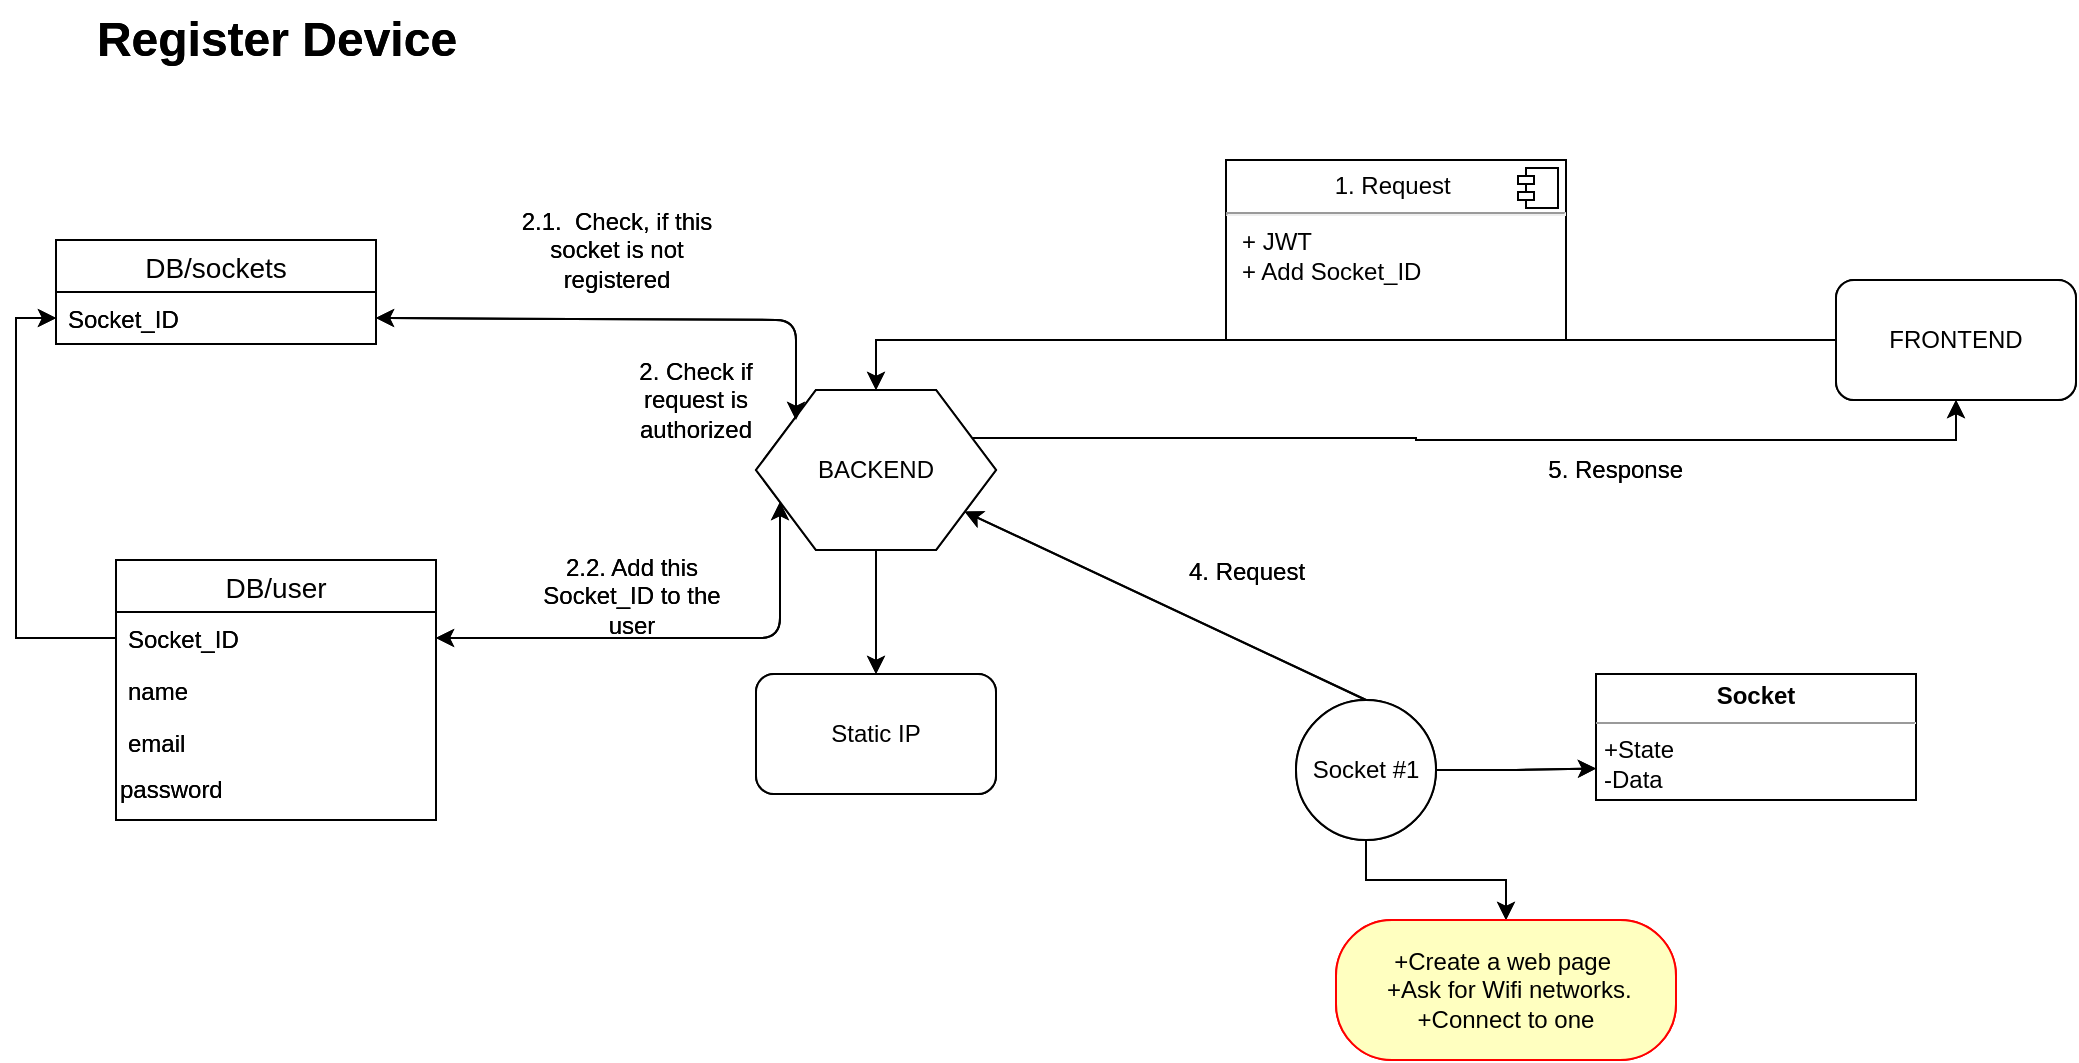 <mxfile version="12.9.10" type="device"><diagram id="vMaHIlvY-xyEGGSRla67" name="Page-1"><mxGraphModel dx="2031" dy="1019" grid="1" gridSize="10" guides="1" tooltips="1" connect="1" arrows="1" fold="1" page="1" pageScale="1" pageWidth="583" pageHeight="413" math="0" shadow="0"><root><mxCell id="0"/><mxCell id="1" parent="0"/><mxCell id="9El5QlsPszj6BNCbhm_Y-192" value="Register Device" style="text;strokeColor=none;fillColor=none;html=1;fontSize=24;fontStyle=1;verticalAlign=middle;align=center;" vertex="1" parent="1"><mxGeometry x="160" y="60" width="100" height="40" as="geometry"/></mxCell><mxCell id="9El5QlsPszj6BNCbhm_Y-193" style="edgeStyle=orthogonalEdgeStyle;rounded=0;orthogonalLoop=1;jettySize=auto;html=1;exitX=1;exitY=0.25;exitDx=0;exitDy=0;entryX=0.5;entryY=1;entryDx=0;entryDy=0;" edge="1" parent="1" source="9El5QlsPszj6BNCbhm_Y-196" target="9El5QlsPszj6BNCbhm_Y-198"><mxGeometry relative="1" as="geometry"><Array as="points"><mxPoint x="780" y="279"/><mxPoint x="780" y="280"/><mxPoint x="1050" y="280"/></Array></mxGeometry></mxCell><mxCell id="9El5QlsPszj6BNCbhm_Y-194" value="5. Response&amp;nbsp;" style="text;html=1;align=center;verticalAlign=middle;resizable=0;points=[];" vertex="1" connectable="0" parent="9El5QlsPszj6BNCbhm_Y-193"><mxGeometry x="0.05" y="1" relative="1" as="geometry"><mxPoint x="53.83" y="16" as="offset"/></mxGeometry></mxCell><mxCell id="9El5QlsPszj6BNCbhm_Y-230" style="edgeStyle=orthogonalEdgeStyle;rounded=0;orthogonalLoop=1;jettySize=auto;html=1;exitX=0.5;exitY=1;exitDx=0;exitDy=0;entryX=0.5;entryY=0;entryDx=0;entryDy=0;" edge="1" parent="1" source="9El5QlsPszj6BNCbhm_Y-196" target="9El5QlsPszj6BNCbhm_Y-231"><mxGeometry relative="1" as="geometry"><mxPoint x="509.69" y="380" as="targetPoint"/></mxGeometry></mxCell><mxCell id="9El5QlsPszj6BNCbhm_Y-196" value="BACKEND" style="shape=hexagon;perimeter=hexagonPerimeter2;whiteSpace=wrap;html=1;" vertex="1" parent="1"><mxGeometry x="450" y="255" width="120" height="80" as="geometry"/></mxCell><mxCell id="9El5QlsPszj6BNCbhm_Y-197" style="edgeStyle=orthogonalEdgeStyle;rounded=0;orthogonalLoop=1;jettySize=auto;html=1;entryX=0.5;entryY=0;entryDx=0;entryDy=0;" edge="1" parent="1" source="9El5QlsPszj6BNCbhm_Y-198" target="9El5QlsPszj6BNCbhm_Y-196"><mxGeometry relative="1" as="geometry"/></mxCell><mxCell id="9El5QlsPszj6BNCbhm_Y-198" value="FRONTEND" style="rounded=1;whiteSpace=wrap;html=1;" vertex="1" parent="1"><mxGeometry x="990" y="200" width="120" height="60" as="geometry"/></mxCell><mxCell id="9El5QlsPszj6BNCbhm_Y-199" style="edgeStyle=orthogonalEdgeStyle;rounded=0;orthogonalLoop=1;jettySize=auto;html=1;entryX=0;entryY=0.5;entryDx=0;entryDy=0;" edge="1" parent="1" source="9El5QlsPszj6BNCbhm_Y-217" target="9El5QlsPszj6BNCbhm_Y-222"><mxGeometry relative="1" as="geometry"/></mxCell><mxCell id="9El5QlsPszj6BNCbhm_Y-200" value="" style="endArrow=classic;startArrow=classic;html=1;entryX=1;entryY=1;entryDx=0;entryDy=0;exitX=1;exitY=0.5;exitDx=0;exitDy=0;" edge="1" parent="1" source="9El5QlsPszj6BNCbhm_Y-222" target="9El5QlsPszj6BNCbhm_Y-213"><mxGeometry width="50" height="50" relative="1" as="geometry"><mxPoint x="410" y="420" as="sourcePoint"/><mxPoint x="460" y="370" as="targetPoint"/><Array as="points"><mxPoint x="470" y="220"/></Array></mxGeometry></mxCell><mxCell id="9El5QlsPszj6BNCbhm_Y-201" value="2.1.&amp;nbsp; Check, if this socket is not registered" style="text;html=1;strokeColor=none;fillColor=none;align=center;verticalAlign=middle;whiteSpace=wrap;rounded=0;" vertex="1" parent="1"><mxGeometry x="317.5" y="175" width="125" height="20" as="geometry"/></mxCell><mxCell id="9El5QlsPszj6BNCbhm_Y-202" value="&lt;p style=&quot;margin: 0px ; margin-top: 6px ; text-align: center&quot;&gt;1. Request&amp;nbsp;&lt;br&gt;&lt;/p&gt;&lt;hr&gt;&lt;p style=&quot;margin: 0px ; margin-left: 8px&quot;&gt;&lt;span&gt;+ JWT&lt;/span&gt;&lt;br&gt;&lt;/p&gt;&lt;p style=&quot;margin: 0px ; margin-left: 8px&quot;&gt;&lt;span&gt;+ Add Socket_ID&lt;/span&gt;&lt;/p&gt;" style="align=left;overflow=fill;html=1;dropTarget=0;" vertex="1" parent="1"><mxGeometry x="685" y="140" width="170" height="90" as="geometry"/></mxCell><mxCell id="9El5QlsPszj6BNCbhm_Y-203" value="" style="shape=component;jettyWidth=8;jettyHeight=4;" vertex="1" parent="9El5QlsPszj6BNCbhm_Y-202"><mxGeometry x="1" width="20" height="20" relative="1" as="geometry"><mxPoint x="-24" y="4" as="offset"/></mxGeometry></mxCell><mxCell id="9El5QlsPszj6BNCbhm_Y-204" style="edgeStyle=orthogonalEdgeStyle;rounded=0;orthogonalLoop=1;jettySize=auto;html=1;exitX=1;exitY=0.5;exitDx=0;exitDy=0;entryX=0;entryY=0.75;entryDx=0;entryDy=0;" edge="1" parent="1" source="9El5QlsPszj6BNCbhm_Y-206" target="9El5QlsPszj6BNCbhm_Y-215"><mxGeometry relative="1" as="geometry"><mxPoint x="980" y="470" as="targetPoint"/></mxGeometry></mxCell><mxCell id="9El5QlsPszj6BNCbhm_Y-205" style="edgeStyle=orthogonalEdgeStyle;rounded=0;orthogonalLoop=1;jettySize=auto;html=1;" edge="1" parent="1" source="9El5QlsPszj6BNCbhm_Y-206" target="9El5QlsPszj6BNCbhm_Y-229"><mxGeometry relative="1" as="geometry"/></mxCell><mxCell id="9El5QlsPszj6BNCbhm_Y-206" value="Socket #1" style="ellipse;whiteSpace=wrap;html=1;aspect=fixed;" vertex="1" parent="1"><mxGeometry x="720" y="410" width="70" height="70" as="geometry"/></mxCell><mxCell id="9El5QlsPszj6BNCbhm_Y-211" value="" style="endArrow=classic;html=1;exitX=0.5;exitY=0;exitDx=0;exitDy=0;" edge="1" parent="1" source="9El5QlsPszj6BNCbhm_Y-206" target="9El5QlsPszj6BNCbhm_Y-196"><mxGeometry width="50" height="50" relative="1" as="geometry"><mxPoint x="870" y="430" as="sourcePoint"/><mxPoint x="810" y="380" as="targetPoint"/></mxGeometry></mxCell><mxCell id="9El5QlsPszj6BNCbhm_Y-212" value="4. Request" style="text;html=1;align=center;verticalAlign=middle;resizable=0;points=[];autosize=1;" vertex="1" parent="1"><mxGeometry x="660" y="336" width="70" height="20" as="geometry"/></mxCell><mxCell id="9El5QlsPszj6BNCbhm_Y-213" value="2. Check if request is authorized" style="text;html=1;strokeColor=none;fillColor=none;align=center;verticalAlign=middle;whiteSpace=wrap;rounded=0;" vertex="1" parent="1"><mxGeometry x="370" y="250" width="100" height="20" as="geometry"/></mxCell><mxCell id="9El5QlsPszj6BNCbhm_Y-215" value="&lt;p style=&quot;margin: 0px ; margin-top: 4px ; text-align: center&quot;&gt;&lt;b&gt;Socket&lt;/b&gt;&lt;/p&gt;&lt;hr size=&quot;1&quot;&gt;&lt;p style=&quot;margin: 0px ; margin-left: 4px&quot;&gt;+State&lt;/p&gt;&lt;p style=&quot;margin: 0px ; margin-left: 4px&quot;&gt;-Data&lt;/p&gt;" style="verticalAlign=top;align=left;overflow=fill;fontSize=12;fontFamily=Helvetica;html=1;" vertex="1" parent="1"><mxGeometry x="870" y="397" width="160" height="63" as="geometry"/></mxCell><mxCell id="9El5QlsPszj6BNCbhm_Y-225" value="" style="endArrow=classic;startArrow=classic;html=1;entryX=0;entryY=0.75;entryDx=0;entryDy=0;exitX=1;exitY=0.5;exitDx=0;exitDy=0;" edge="1" parent="1" source="9El5QlsPszj6BNCbhm_Y-217" target="9El5QlsPszj6BNCbhm_Y-196"><mxGeometry width="50" height="50" relative="1" as="geometry"><mxPoint x="360" y="410" as="sourcePoint"/><mxPoint x="410" y="360" as="targetPoint"/><Array as="points"><mxPoint x="462" y="379"/></Array></mxGeometry></mxCell><mxCell id="9El5QlsPszj6BNCbhm_Y-226" value="2.2. Add this Socket_ID to the user" style="text;html=1;strokeColor=none;fillColor=none;align=center;verticalAlign=middle;whiteSpace=wrap;rounded=0;" vertex="1" parent="1"><mxGeometry x="332.5" y="335" width="110" height="45" as="geometry"/></mxCell><mxCell id="9El5QlsPszj6BNCbhm_Y-229" value="+Create a web page&amp;nbsp;&lt;br&gt;&amp;nbsp;+Ask for Wifi networks. &lt;br&gt;+Connect to one" style="rounded=1;whiteSpace=wrap;html=1;arcSize=40;fontColor=#000000;fillColor=#ffffc0;strokeColor=#ff0000;" vertex="1" parent="1"><mxGeometry x="740" y="520" width="170" height="70" as="geometry"/></mxCell><mxCell id="9El5QlsPszj6BNCbhm_Y-231" value="Static IP" style="rounded=1;whiteSpace=wrap;html=1;" vertex="1" parent="1"><mxGeometry x="450" y="397" width="120" height="60" as="geometry"/></mxCell><mxCell id="9El5QlsPszj6BNCbhm_Y-324" value="Register Device" style="text;strokeColor=none;fillColor=none;html=1;fontSize=24;fontStyle=1;verticalAlign=middle;align=center;" vertex="1" parent="1"><mxGeometry x="160" y="60" width="100" height="40" as="geometry"/></mxCell><mxCell id="9El5QlsPszj6BNCbhm_Y-325" style="edgeStyle=orthogonalEdgeStyle;rounded=0;orthogonalLoop=1;jettySize=auto;html=1;exitX=1;exitY=0.25;exitDx=0;exitDy=0;entryX=0.5;entryY=1;entryDx=0;entryDy=0;" edge="1" parent="1" source="9El5QlsPszj6BNCbhm_Y-328" target="9El5QlsPszj6BNCbhm_Y-330"><mxGeometry relative="1" as="geometry"><Array as="points"><mxPoint x="780" y="279"/><mxPoint x="780" y="280"/><mxPoint x="1050" y="280"/></Array></mxGeometry></mxCell><mxCell id="9El5QlsPszj6BNCbhm_Y-326" value="5. Response&amp;nbsp;" style="text;html=1;align=center;verticalAlign=middle;resizable=0;points=[];" vertex="1" connectable="0" parent="9El5QlsPszj6BNCbhm_Y-325"><mxGeometry x="0.05" y="1" relative="1" as="geometry"><mxPoint x="53.83" y="16" as="offset"/></mxGeometry></mxCell><mxCell id="9El5QlsPszj6BNCbhm_Y-327" style="edgeStyle=orthogonalEdgeStyle;rounded=0;orthogonalLoop=1;jettySize=auto;html=1;exitX=0.5;exitY=1;exitDx=0;exitDy=0;entryX=0.5;entryY=0;entryDx=0;entryDy=0;" edge="1" parent="1" source="9El5QlsPszj6BNCbhm_Y-328" target="9El5QlsPszj6BNCbhm_Y-353"><mxGeometry relative="1" as="geometry"><mxPoint x="509.69" y="380" as="targetPoint"/></mxGeometry></mxCell><mxCell id="9El5QlsPszj6BNCbhm_Y-328" value="BACKEND" style="shape=hexagon;perimeter=hexagonPerimeter2;whiteSpace=wrap;html=1;" vertex="1" parent="1"><mxGeometry x="450" y="255" width="120" height="80" as="geometry"/></mxCell><mxCell id="9El5QlsPszj6BNCbhm_Y-329" style="edgeStyle=orthogonalEdgeStyle;rounded=0;orthogonalLoop=1;jettySize=auto;html=1;entryX=0.5;entryY=0;entryDx=0;entryDy=0;" edge="1" parent="1" source="9El5QlsPszj6BNCbhm_Y-330" target="9El5QlsPszj6BNCbhm_Y-328"><mxGeometry relative="1" as="geometry"/></mxCell><mxCell id="9El5QlsPszj6BNCbhm_Y-330" value="FRONTEND" style="rounded=1;whiteSpace=wrap;html=1;" vertex="1" parent="1"><mxGeometry x="990" y="200" width="120" height="60" as="geometry"/></mxCell><mxCell id="9El5QlsPszj6BNCbhm_Y-331" style="edgeStyle=orthogonalEdgeStyle;rounded=0;orthogonalLoop=1;jettySize=auto;html=1;entryX=0;entryY=0.5;entryDx=0;entryDy=0;" edge="1" parent="1" source="9El5QlsPszj6BNCbhm_Y-347" target="9El5QlsPszj6BNCbhm_Y-352"><mxGeometry relative="1" as="geometry"/></mxCell><mxCell id="9El5QlsPszj6BNCbhm_Y-332" value="" style="endArrow=classic;startArrow=classic;html=1;entryX=1;entryY=1;entryDx=0;entryDy=0;exitX=1;exitY=0.5;exitDx=0;exitDy=0;" edge="1" parent="1" source="9El5QlsPszj6BNCbhm_Y-352" target="9El5QlsPszj6BNCbhm_Y-341"><mxGeometry width="50" height="50" relative="1" as="geometry"><mxPoint x="410" y="420" as="sourcePoint"/><mxPoint x="460" y="370" as="targetPoint"/><Array as="points"><mxPoint x="470" y="220"/></Array></mxGeometry></mxCell><mxCell id="9El5QlsPszj6BNCbhm_Y-333" value="2.1.&amp;nbsp; Check, if this socket is not registered" style="text;html=1;strokeColor=none;fillColor=none;align=center;verticalAlign=middle;whiteSpace=wrap;rounded=0;" vertex="1" parent="1"><mxGeometry x="317.5" y="175" width="125" height="20" as="geometry"/></mxCell><mxCell id="9El5QlsPszj6BNCbhm_Y-334" value="&lt;p style=&quot;margin: 0px ; margin-top: 6px ; text-align: center&quot;&gt;1. Request&amp;nbsp;&lt;br&gt;&lt;/p&gt;&lt;hr&gt;&lt;p style=&quot;margin: 0px ; margin-left: 8px&quot;&gt;&lt;span&gt;+ JWT&lt;/span&gt;&lt;br&gt;&lt;/p&gt;&lt;p style=&quot;margin: 0px ; margin-left: 8px&quot;&gt;&lt;span&gt;+ Add Socket_ID&lt;/span&gt;&lt;/p&gt;" style="align=left;overflow=fill;html=1;dropTarget=0;" vertex="1" parent="1"><mxGeometry x="685" y="140" width="170" height="90" as="geometry"/></mxCell><mxCell id="9El5QlsPszj6BNCbhm_Y-335" value="" style="shape=component;jettyWidth=8;jettyHeight=4;" vertex="1" parent="9El5QlsPszj6BNCbhm_Y-334"><mxGeometry x="1" width="20" height="20" relative="1" as="geometry"><mxPoint x="-24" y="4" as="offset"/></mxGeometry></mxCell><mxCell id="9El5QlsPszj6BNCbhm_Y-336" style="edgeStyle=orthogonalEdgeStyle;rounded=0;orthogonalLoop=1;jettySize=auto;html=1;exitX=1;exitY=0.5;exitDx=0;exitDy=0;entryX=0;entryY=0.75;entryDx=0;entryDy=0;" edge="1" parent="1" source="9El5QlsPszj6BNCbhm_Y-338" target="9El5QlsPszj6BNCbhm_Y-342"><mxGeometry relative="1" as="geometry"><mxPoint x="980" y="470" as="targetPoint"/></mxGeometry></mxCell><mxCell id="9El5QlsPszj6BNCbhm_Y-337" style="edgeStyle=orthogonalEdgeStyle;rounded=0;orthogonalLoop=1;jettySize=auto;html=1;" edge="1" parent="1" source="9El5QlsPszj6BNCbhm_Y-338" target="9El5QlsPszj6BNCbhm_Y-345"><mxGeometry relative="1" as="geometry"/></mxCell><mxCell id="9El5QlsPszj6BNCbhm_Y-338" value="Socket #1" style="ellipse;whiteSpace=wrap;html=1;aspect=fixed;" vertex="1" parent="1"><mxGeometry x="720" y="410" width="70" height="70" as="geometry"/></mxCell><mxCell id="9El5QlsPszj6BNCbhm_Y-339" value="" style="endArrow=classic;html=1;exitX=0.5;exitY=0;exitDx=0;exitDy=0;" edge="1" parent="1" source="9El5QlsPszj6BNCbhm_Y-338" target="9El5QlsPszj6BNCbhm_Y-328"><mxGeometry width="50" height="50" relative="1" as="geometry"><mxPoint x="870" y="430" as="sourcePoint"/><mxPoint x="810" y="380" as="targetPoint"/></mxGeometry></mxCell><mxCell id="9El5QlsPszj6BNCbhm_Y-340" value="4. Request" style="text;html=1;align=center;verticalAlign=middle;resizable=0;points=[];autosize=1;" vertex="1" parent="1"><mxGeometry x="660" y="336" width="70" height="20" as="geometry"/></mxCell><mxCell id="9El5QlsPszj6BNCbhm_Y-341" value="2. Check if request is authorized" style="text;html=1;strokeColor=none;fillColor=none;align=center;verticalAlign=middle;whiteSpace=wrap;rounded=0;" vertex="1" parent="1"><mxGeometry x="370" y="250" width="100" height="20" as="geometry"/></mxCell><mxCell id="9El5QlsPszj6BNCbhm_Y-342" value="&lt;p style=&quot;margin: 0px ; margin-top: 4px ; text-align: center&quot;&gt;&lt;b&gt;Socket&lt;/b&gt;&lt;/p&gt;&lt;hr size=&quot;1&quot;&gt;&lt;p style=&quot;margin: 0px ; margin-left: 4px&quot;&gt;+State&lt;/p&gt;&lt;p style=&quot;margin: 0px ; margin-left: 4px&quot;&gt;-Data&lt;/p&gt;" style="verticalAlign=top;align=left;overflow=fill;fontSize=12;fontFamily=Helvetica;html=1;" vertex="1" parent="1"><mxGeometry x="870" y="397" width="160" height="63" as="geometry"/></mxCell><mxCell id="9El5QlsPszj6BNCbhm_Y-343" value="" style="endArrow=classic;startArrow=classic;html=1;entryX=0;entryY=0.75;entryDx=0;entryDy=0;exitX=1;exitY=0.5;exitDx=0;exitDy=0;" edge="1" parent="1" source="9El5QlsPszj6BNCbhm_Y-347" target="9El5QlsPszj6BNCbhm_Y-328"><mxGeometry width="50" height="50" relative="1" as="geometry"><mxPoint x="360" y="410" as="sourcePoint"/><mxPoint x="410" y="360" as="targetPoint"/><Array as="points"><mxPoint x="462" y="379"/></Array></mxGeometry></mxCell><mxCell id="9El5QlsPszj6BNCbhm_Y-344" value="2.2. Add this Socket_ID to the user" style="text;html=1;strokeColor=none;fillColor=none;align=center;verticalAlign=middle;whiteSpace=wrap;rounded=0;" vertex="1" parent="1"><mxGeometry x="332.5" y="335" width="110" height="45" as="geometry"/></mxCell><mxCell id="9El5QlsPszj6BNCbhm_Y-345" value="+Create a web page&amp;nbsp;&lt;br&gt;&amp;nbsp;+Ask for Wifi networks. &lt;br&gt;+Connect to one" style="rounded=1;whiteSpace=wrap;html=1;arcSize=40;fontColor=#000000;fillColor=#ffffc0;strokeColor=#ff0000;" vertex="1" parent="1"><mxGeometry x="740" y="520" width="170" height="70" as="geometry"/></mxCell><mxCell id="9El5QlsPszj6BNCbhm_Y-353" value="Static IP" style="rounded=1;whiteSpace=wrap;html=1;" vertex="1" parent="1"><mxGeometry x="450" y="397" width="120" height="60" as="geometry"/></mxCell><mxCell id="9El5QlsPszj6BNCbhm_Y-216" value="DB/user" style="swimlane;fontStyle=0;childLayout=stackLayout;horizontal=1;startSize=26;horizontalStack=0;resizeParent=1;resizeParentMax=0;resizeLast=0;collapsible=1;marginBottom=0;align=center;fontSize=14;" vertex="1" parent="1"><mxGeometry x="130" y="340" width="160" height="130" as="geometry"><mxRectangle x="80" y="180" width="80" height="26" as="alternateBounds"/></mxGeometry></mxCell><mxCell id="9El5QlsPszj6BNCbhm_Y-217" value="Socket_ID" style="text;strokeColor=none;fillColor=none;spacingLeft=4;spacingRight=4;overflow=hidden;rotatable=0;points=[[0,0.5],[1,0.5]];portConstraint=eastwest;fontSize=12;" vertex="1" parent="9El5QlsPszj6BNCbhm_Y-216"><mxGeometry y="26" width="160" height="26" as="geometry"/></mxCell><mxCell id="9El5QlsPszj6BNCbhm_Y-218" value="name" style="text;strokeColor=none;fillColor=none;spacingLeft=4;spacingRight=4;overflow=hidden;rotatable=0;points=[[0,0.5],[1,0.5]];portConstraint=eastwest;fontSize=12;" vertex="1" parent="9El5QlsPszj6BNCbhm_Y-216"><mxGeometry y="52" width="160" height="26" as="geometry"/></mxCell><mxCell id="9El5QlsPszj6BNCbhm_Y-219" value="email&#10;" style="text;strokeColor=none;fillColor=none;spacingLeft=4;spacingRight=4;overflow=hidden;rotatable=0;points=[[0,0.5],[1,0.5]];portConstraint=eastwest;fontSize=12;" vertex="1" parent="9El5QlsPszj6BNCbhm_Y-216"><mxGeometry y="78" width="160" height="22" as="geometry"/></mxCell><mxCell id="9El5QlsPszj6BNCbhm_Y-220" value="password" style="text;html=1;strokeColor=none;fillColor=none;align=left;verticalAlign=middle;whiteSpace=wrap;rounded=0;" vertex="1" parent="9El5QlsPszj6BNCbhm_Y-216"><mxGeometry y="100" width="160" height="30" as="geometry"/></mxCell><mxCell id="9El5QlsPszj6BNCbhm_Y-221" value="DB/sockets" style="swimlane;fontStyle=0;childLayout=stackLayout;horizontal=1;startSize=26;horizontalStack=0;resizeParent=1;resizeParentMax=0;resizeLast=0;collapsible=1;marginBottom=0;align=center;fontSize=14;" vertex="1" parent="1"><mxGeometry x="100" y="180" width="160" height="52" as="geometry"/></mxCell><mxCell id="9El5QlsPszj6BNCbhm_Y-222" value="Socket_ID" style="text;strokeColor=none;fillColor=none;spacingLeft=4;spacingRight=4;overflow=hidden;rotatable=0;points=[[0,0.5],[1,0.5]];portConstraint=eastwest;fontSize=12;" vertex="1" parent="9El5QlsPszj6BNCbhm_Y-221"><mxGeometry y="26" width="160" height="26" as="geometry"/></mxCell><mxCell id="9El5QlsPszj6BNCbhm_Y-346" value="DB/user" style="swimlane;fontStyle=0;childLayout=stackLayout;horizontal=1;startSize=26;horizontalStack=0;resizeParent=1;resizeParentMax=0;resizeLast=0;collapsible=1;marginBottom=0;align=center;fontSize=14;" vertex="1" parent="1"><mxGeometry x="130" y="340" width="160" height="130" as="geometry"><mxRectangle x="80" y="180" width="80" height="26" as="alternateBounds"/></mxGeometry></mxCell><mxCell id="9El5QlsPszj6BNCbhm_Y-347" value="Socket_ID" style="text;strokeColor=none;fillColor=none;spacingLeft=4;spacingRight=4;overflow=hidden;rotatable=0;points=[[0,0.5],[1,0.5]];portConstraint=eastwest;fontSize=12;" vertex="1" parent="9El5QlsPszj6BNCbhm_Y-346"><mxGeometry y="26" width="160" height="26" as="geometry"/></mxCell><mxCell id="9El5QlsPszj6BNCbhm_Y-348" value="name" style="text;strokeColor=none;fillColor=none;spacingLeft=4;spacingRight=4;overflow=hidden;rotatable=0;points=[[0,0.5],[1,0.5]];portConstraint=eastwest;fontSize=12;" vertex="1" parent="9El5QlsPszj6BNCbhm_Y-346"><mxGeometry y="52" width="160" height="26" as="geometry"/></mxCell><mxCell id="9El5QlsPszj6BNCbhm_Y-349" value="email&#10;" style="text;strokeColor=none;fillColor=none;spacingLeft=4;spacingRight=4;overflow=hidden;rotatable=0;points=[[0,0.5],[1,0.5]];portConstraint=eastwest;fontSize=12;" vertex="1" parent="9El5QlsPszj6BNCbhm_Y-346"><mxGeometry y="78" width="160" height="22" as="geometry"/></mxCell><mxCell id="9El5QlsPszj6BNCbhm_Y-350" value="password" style="text;html=1;strokeColor=none;fillColor=none;align=left;verticalAlign=middle;whiteSpace=wrap;rounded=0;" vertex="1" parent="9El5QlsPszj6BNCbhm_Y-346"><mxGeometry y="100" width="160" height="30" as="geometry"/></mxCell><mxCell id="9El5QlsPszj6BNCbhm_Y-351" value="DB/sockets" style="swimlane;fontStyle=0;childLayout=stackLayout;horizontal=1;startSize=26;horizontalStack=0;resizeParent=1;resizeParentMax=0;resizeLast=0;collapsible=1;marginBottom=0;align=center;fontSize=14;" vertex="1" parent="1"><mxGeometry x="100" y="180" width="160" height="52" as="geometry"/></mxCell><mxCell id="9El5QlsPszj6BNCbhm_Y-352" value="Socket_ID" style="text;strokeColor=none;fillColor=none;spacingLeft=4;spacingRight=4;overflow=hidden;rotatable=0;points=[[0,0.5],[1,0.5]];portConstraint=eastwest;fontSize=12;" vertex="1" parent="9El5QlsPszj6BNCbhm_Y-351"><mxGeometry y="26" width="160" height="26" as="geometry"/></mxCell></root></mxGraphModel></diagram></mxfile>